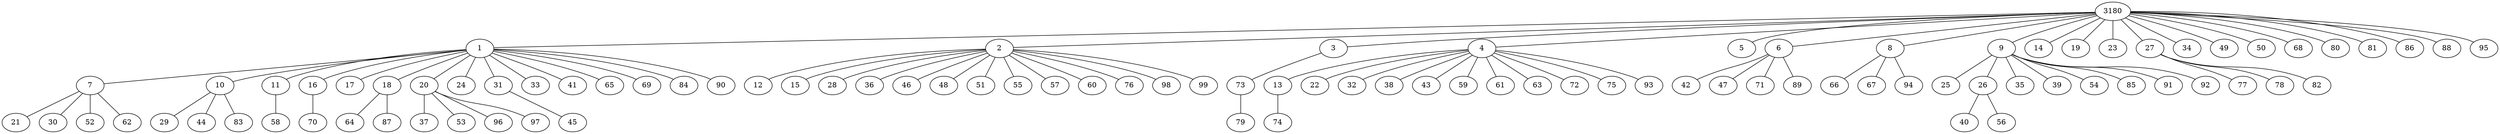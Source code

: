 graph {
    3180 []
    1 []
    2 []
    3 []
    4 []
    5 []
    6 []
    8 []
    9 []
    14 []
    19 []
    23 []
    27 []
    34 []
    49 []
    50 []
    68 []
    80 []
    81 []
    86 []
    88 []
    95 []
    7 []
    10 []
    11 []
    16 []
    17 []
    18 []
    20 []
    24 []
    31 []
    33 []
    41 []
    65 []
    69 []
    84 []
    90 []
    12 []
    15 []
    28 []
    36 []
    46 []
    48 []
    51 []
    55 []
    57 []
    60 []
    76 []
    98 []
    99 []
    73 []
    13 []
    22 []
    32 []
    38 []
    43 []
    59 []
    61 []
    63 []
    72 []
    75 []
    93 []
    42 []
    47 []
    71 []
    89 []
    66 []
    67 []
    94 []
    25 []
    26 []
    35 []
    39 []
    54 []
    85 []
    91 []
    92 []
    77 []
    78 []
    82 []
    21 []
    30 []
    52 []
    62 []
    29 []
    44 []
    83 []
    58 []
    70 []
    64 []
    87 []
    37 []
    53 []
    96 []
    97 []
    45 []
    79 []
    74 []
    40 []
    56 []
    3180 -- 1
    3180 -- 2
    3180 -- 3
    3180 -- 4
    3180 -- 5
    3180 -- 6
    3180 -- 8
    3180 -- 9
    3180 -- 14
    3180 -- 19
    3180 -- 23
    3180 -- 27
    3180 -- 34
    3180 -- 49
    3180 -- 50
    3180 -- 68
    3180 -- 80
    3180 -- 81
    3180 -- 86
    3180 -- 88
    3180 -- 95
    1 -- 7
    1 -- 10
    1 -- 11
    1 -- 16
    1 -- 17
    1 -- 18
    1 -- 20
    1 -- 24
    1 -- 31
    1 -- 33
    1 -- 41
    1 -- 65
    1 -- 69
    1 -- 84
    1 -- 90
    2 -- 12
    2 -- 15
    2 -- 28
    2 -- 36
    2 -- 46
    2 -- 48
    2 -- 51
    2 -- 55
    2 -- 57
    2 -- 60
    2 -- 76
    2 -- 98
    2 -- 99
    3 -- 73
    4 -- 13
    4 -- 22
    4 -- 32
    4 -- 38
    4 -- 43
    4 -- 59
    4 -- 61
    4 -- 63
    4 -- 72
    4 -- 75
    4 -- 93
    6 -- 42
    6 -- 47
    6 -- 71
    6 -- 89
    8 -- 66
    8 -- 67
    8 -- 94
    9 -- 25
    9 -- 26
    9 -- 35
    9 -- 39
    9 -- 54
    9 -- 85
    9 -- 91
    9 -- 92
    27 -- 77
    27 -- 78
    27 -- 82
    7 -- 21
    7 -- 30
    7 -- 52
    7 -- 62
    10 -- 29
    10 -- 44
    10 -- 83
    11 -- 58
    16 -- 70
    18 -- 64
    18 -- 87
    20 -- 37
    20 -- 53
    20 -- 96
    20 -- 97
    31 -- 45
    73 -- 79
    13 -- 74
    26 -- 40
    26 -- 56
}
